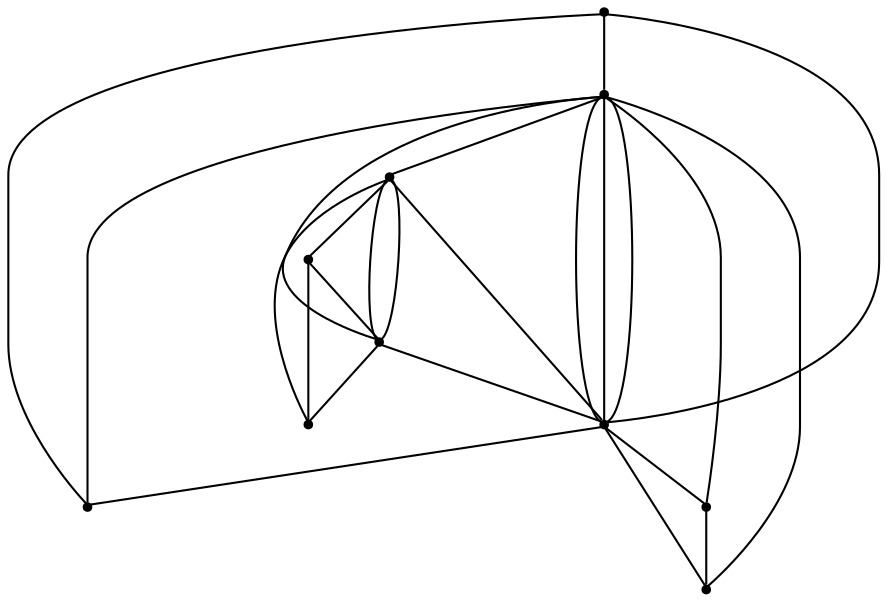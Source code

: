 graph {
  node [shape=point,comment="{\"directed\":false,\"doi\":\"10.1007/978-3-319-50106-2_26\",\"figure\":\"1 (3)\"}"]

  v0 [pos="1021.989885716923,2169.1332633624984"]
  v1 [pos="1021.989885716923,2116.496433713873"]
  v2 [pos="916.7127106110211,2195.449643382383"]
  v3 [pos="916.7127106110211,2090.175729734579"]
  v4 [pos="877.2324425380884,2116.496433713873"]
  v5 [pos="877.2324425380884,2169.133263362499"]
  v6 [pos="811.4375703344855,2037.538900085954"]
  v7 [pos="811.4375703344856,2248.090796990418"]
  v8 [pos="706.1604270227924,2195.449643382383"]
  v9 [pos="706.1604270227924,2090.1757297345794"]

  v0 -- v6 [id="-1",pos="1021.989885716923,2169.1332633624984 1026.9925773024704,2166.628824482634 1028.0200866469463,2166.115076106799 1030.7601115655489,2164.745080437905 1039.5323245522277,2160.3568975133117 1057.0809473611537,2151.5848556235346 1065.8490271006822,2131.8444548143407 1074.629633758497,2112.1040540051467 1074.629633758497,2081.3996182359456 1030.7601115655489,2063.855280105838 986.8947862081689,2046.3109419757307 899.1683323289767,2041.922886226414 855.2988101360285,2039.7308931561843 811.4375703344855,2037.538900085954 811.4375703344855,2037.538900085954 811.4375703344855,2037.538900085954"]
  v9 -- v6 [id="-2",pos="706.1604270227924,2090.1757297345794 811.4375703344855,2037.538900085954 811.4375703344855,2037.538900085954 811.4375703344855,2037.538900085954"]
  v6 -- v7 [id="-3",pos="811.4375703344855,2037.538900085954 804.8573613855843,2052.8953147546877 804.8573613855843,2052.8953147546877 804.8573613855843,2052.8953147546877 798.2771047453699,2068.243335855155 785.1167186417764,2098.9520955837656 778.536462001562,2118.6924963929596 771.9562689497652,2138.4328972021535 771.9562689497652,2147.2008694830743 778.536462001562,2166.937073508135 785.1167186417764,2186.677474317329 798.2771047453699,2217.3861068706633 804.8573613855843,2232.7342551464076 811.4375544373811,2248.090669815141 804.8573613855843,2232.7342551464076 804.8573613855843,2232.7342551464076 811.4375703344856,2248.090796990418 811.4375703344856,2248.090796990418 811.4375703344856,2248.090796990418"]
  v7 -- v2 [id="-4",pos="811.4375703344856,2248.090796990418 916.7127106110211,2195.449643382383 916.7127106110211,2195.449643382383 916.7127106110211,2195.449643382383"]
  v7 -- v1 [id="-5",pos="811.4375703344856,2248.090796990418 855.2987465476108,2245.8902831766445 855.2987465476108,2245.8902831766445 855.2987465476108,2245.8902831766445 899.1682687405589,2243.702486890548 986.8947226197511,2239.3143039659544 1030.7600479771313,2221.7700930111237 1074.6295065816616,2204.22168527216 1074.6295065816616,2173.5130527188257 1065.8489635122644,2153.776721518488 1057.080883772736,2134.036447884571 1039.5322609638101,2125.2641516442404 1030.7600479771313,2120.88016550378 1021.989885716923,2116.496433713873 1021.989885716923,2116.496433713873 1021.989885716923,2116.496433713873"]
  v6 -- v2 [id="-6",pos="811.4375703344855,2037.538900085954 837.7584538214035,2041.922886226414 837.7584538214035,2041.922886226414 837.7584538214035,2041.922886226414 864.0751563698577,2046.3109419757307 916.7126947139167,2055.0832382160615 943.033594097939,2072.6316459550253 969.3460998108253,2090.175729734579 969.3460998108253,2116.496433713873 960.5780200712968,2138.4288275932972 951.805807084618,2160.3568975133117 934.2571842756921,2177.9053052522754 925.4849712890133,2186.677474317329 916.7127106110211,2195.449643382383 916.7127106110211,2195.449643382383 916.7127106110211,2195.449643382383"]
  v6 -- v7 [id="-7",pos="811.4375703344855,2037.538900085954 859.6911165000935,2037.538900085954 859.6911165000935,2037.538900085954 859.6911165000935,2037.538900085954 907.9404817272379,2037.538900085954 1004.4433454286769,2037.538900085954 1052.6927106558212,2055.0832382160615 1100.942012294548,2072.6316459550253 1100.942012294548,2107.7200678646864 1100.942012294548,2142.816883342614 1100.942012294548,2177.9095020364084 1100.942012294548,2212.9938543372136 1052.6927106558212,2230.5422620761774 1004.4433454286769,2248.090669815141 907.9404817272379,2248.090669815141 859.6911165000935,2248.090669815141 811.4375544373811,2248.090669815141 859.6911165000935,2248.090669815141 859.6911165000935,2248.090669815141 811.4375703344856,2248.090796990418 811.4375703344856,2248.090796990418 811.4375703344856,2248.090796990418"]
  v3 -- v6 [id="-8",pos="916.7127106110211,2090.175729734579 811.4375703344855,2037.538900085954 811.4375703344855,2037.538900085954 811.4375703344855,2037.538900085954"]
  v4 -- v3 [id="-9",pos="877.2324425380884,2116.496433713873 916.7127106110211,2090.175729734579 916.7127106110211,2090.175729734579 916.7127106110211,2090.175729734579"]
  v3 -- v7 [id="-10",pos="916.7127106110211,2090.175729734579 925.4849712890133,2098.947771624356 925.4849712890133,2098.947771624356 925.4849712890133,2098.947771624356 934.2571842756921,2107.7157439052767 951.805807084618,2125.2641516442404 960.5780200712968,2147.1965455236646 969.3460998108253,2169.1290665783654 969.3460998108253,2195.449516207106 943.033594097939,2212.9938543372136 916.7126947139167,2230.5422620761774 864.0751563698577,2239.3143039659544 837.7584538214035,2243.702486890548 811.4376180257988,2248.0864730310077 837.7584538214035,2243.702486890548 837.7584538214035,2243.702486890548 811.4375703344856,2248.090796990418 811.4375703344856,2248.090796990418 811.4375703344856,2248.090796990418"]
  v0 -- v1 [id="-11",pos="1021.989885716923,2169.1332633624984 1021.989885716923,2116.496433713873 1021.989885716923,2116.496433713873 1021.989885716923,2116.496433713873"]
  v3 -- v5 [id="-12",pos="916.7127106110211,2090.175729734579 905.7442649567877,2090.175729734579 905.7442649567877,2090.175729734579 905.7442649567877,2090.175729734579 894.7800320352267,2090.175729734579 872.8473693565365,2090.175729734579 861.8789395994075,2098.947771624356 850.9147066778465,2107.7200678646864 850.9147066778465,2125.2641516442404 855.2987465476108,2138.428573242744 859.6911165000935,2151.5848556235346 868.459196239622,2160.3568975133117 877.2324425380884,2169.133263362499"]
  v7 -- v8 [id="-14",pos="811.4375703344856,2248.090796990418 793.8931284640233,2239.318627925364 793.8931284640233,2239.318627925364 793.8931284640233,2239.318627925364 776.3445056550975,2230.546586035587 741.251456872814,2212.9981782966233 723.7028340638882,2204.2260092315696 706.1604270227924,2195.449643382383 706.1604270227924,2195.449643382383 706.1604270227924,2195.449643382383"]
  v4 -- v5 [id="-19",pos="877.2324425380884,2116.496433713873 877.2324425380884,2169.133263362499 877.2324425380884,2169.133263362499 877.2324425380884,2169.133263362499"]
  v6 -- v1 [id="-20",pos="811.4375703344855,2037.538900085954 837.7584538214035,2039.7349627650406 837.7584538214035,2039.7349627650406 837.7584538214035,2039.7349627650406 864.0751563698577,2041.9269558352707 916.7126947139167,2046.3152659351408 951.805807084618,2059.4712939653778 986.8947226197511,2072.6316459550253 1004.4433454286769,2094.564039834449 1013.2155584153558,2105.5321444033125 1021.9919682376027,2116.496433713873 1013.2155584153558,2105.5321444033125 1013.2155584153558,2105.5321444033125 1021.989885716923,2116.496433713873 1021.989885716923,2116.496433713873 1021.989885716923,2116.496433713873"]
  v2 -- v3 [id="-22",pos="916.7127106110211,2195.449643382383 905.8025755358166,2195.29550694695 905.8025755358166,2195.29550694695 905.8025755358166,2195.29550694695 894.8258156959691,2195.328826869461 872.8722960162742,2195.3913971056268 859.6993829943942,2191.0365341035445 846.5306032196646,2186.677601492606 842.1424301027499,2177.909629211685 839.9462133322997,2164.7494043973147 837.7583902329857,2151.5891795829443 837.7583902329857,2134.0407718439806 839.9462133322997,2120.8844894631898 842.1424301027499,2107.7243918240965 846.5306032196646,2098.9520955837656 859.6910529116758,2094.564039834449 872.8473057681189,2090.180053693989 894.779968446809,2090.180053693989 905.7442013683699,2090.180053693989 916.7127106110211,2090.175729734579 916.7127106110211,2090.175729734579 916.7127106110211,2090.175729734579"]
  v6 -- v7 [id="-23",pos="811.4375703344855,2037.538900085954 824.5938072938242,2039.735217115594 824.5938072938242,2039.735217115594 824.5938072938242,2039.735217115594 837.7583902329857,2041.9272101858242 864.07509278144,2046.3152659351408 886.00775546013,2050.699252075601 907.9404181388202,2055.087307824918 925.4848441121778,2059.4712939653778 940.8331169035031,2066.0515971354785 956.1939166131149,2072.6357155638816 969.3460362224076,2081.403687844802 975.9304261097724,2103.336081724226 982.5064223260011,2125.26847560365 982.5064223260011,2160.3612214727214 975.9304261097724,2182.2936153521455 969.3460362224076,2204.2260092315696 956.1939166131149,2212.9980511213466 940.8331169035031,2219.57822711617 925.4848441121778,2226.1584031109937 907.9404181388202,2230.5464588603104 886.00775546013,2234.9304450007708 864.07509278144,2239.318627925364 837.7583902329857,2243.7068108499575 824.5938072938242,2245.8946071360547 811.4375703344856,2248.090796990418 811.4375703344856,2248.090796990418 811.4375703344856,2248.090796990418"]
  v3 -- v2 [id="-25",pos="916.7127106110211,2090.175729734579 916.7127106110211,2195.449643382383 916.7127106110211,2195.449643382383 916.7127106110211,2195.449643382383"]
  v2 -- v4 [id="-27",pos="916.7127106110211,2195.449643382383 910.4572621180539,2195.449516207106 909.1718992558904,2195.449516207106 905.7442649567877,2195.449516207106 894.7800320352267,2195.449516207106 872.8473693565365,2195.449516207106 861.8789395994075,2186.6773471420524 850.9147066778465,2177.9053052522754 850.9147066778465,2160.3568975133117 855.2987465476108,2147.1965455236646 859.6911165000935,2134.0361935340175 868.459196239622,2125.26847560365 877.2324425380884,2116.496433713873"]
  v0 -- v7 [id="-38",pos="1021.989885716923,2169.1332633624984 1013.2155584153558,2180.0974254977823 1013.2155584153558,2180.0974254977823 1013.2155584153558,2180.0974254977823 1004.4433454286769,2191.0656572419225 986.8947226197511,2212.9938543372136 951.805807084618,2226.158275935717 916.7126947139167,2239.314431141231 864.0751563698577,2243.706683674681 837.7584538214035,2245.8946071360547 811.4375703344856,2248.090796990418 811.4375703344856,2248.090796990418 811.4375703344856,2248.090796990418"]
  v5 -- v2 [id="-40",pos="877.2324425380884,2169.133263362499 916.7127106110211,2195.449643382383 916.7127106110211,2195.449643382383 916.7127106110211,2195.449643382383"]
  v9 -- v7 [id="-42",pos="706.1604270227924,2090.1757297345794 811.4375703344856,2248.090796990418 811.4375703344856,2248.090796990418 811.4375703344856,2248.090796990418"]
  v8 -- v9 [id="-46",pos="706.1604270227924,2195.449643382383 706.1604270227924,2090.1757297345794 706.1604270227924,2090.1757297345794 706.1604270227924,2090.1757297345794"]
  v8 -- v6 [id="-47",pos="706.1604270227924,2195.449643382383 811.4375703344855,2037.538900085954 811.4375703344855,2037.538900085954 811.4375703344855,2037.538900085954"]
}
